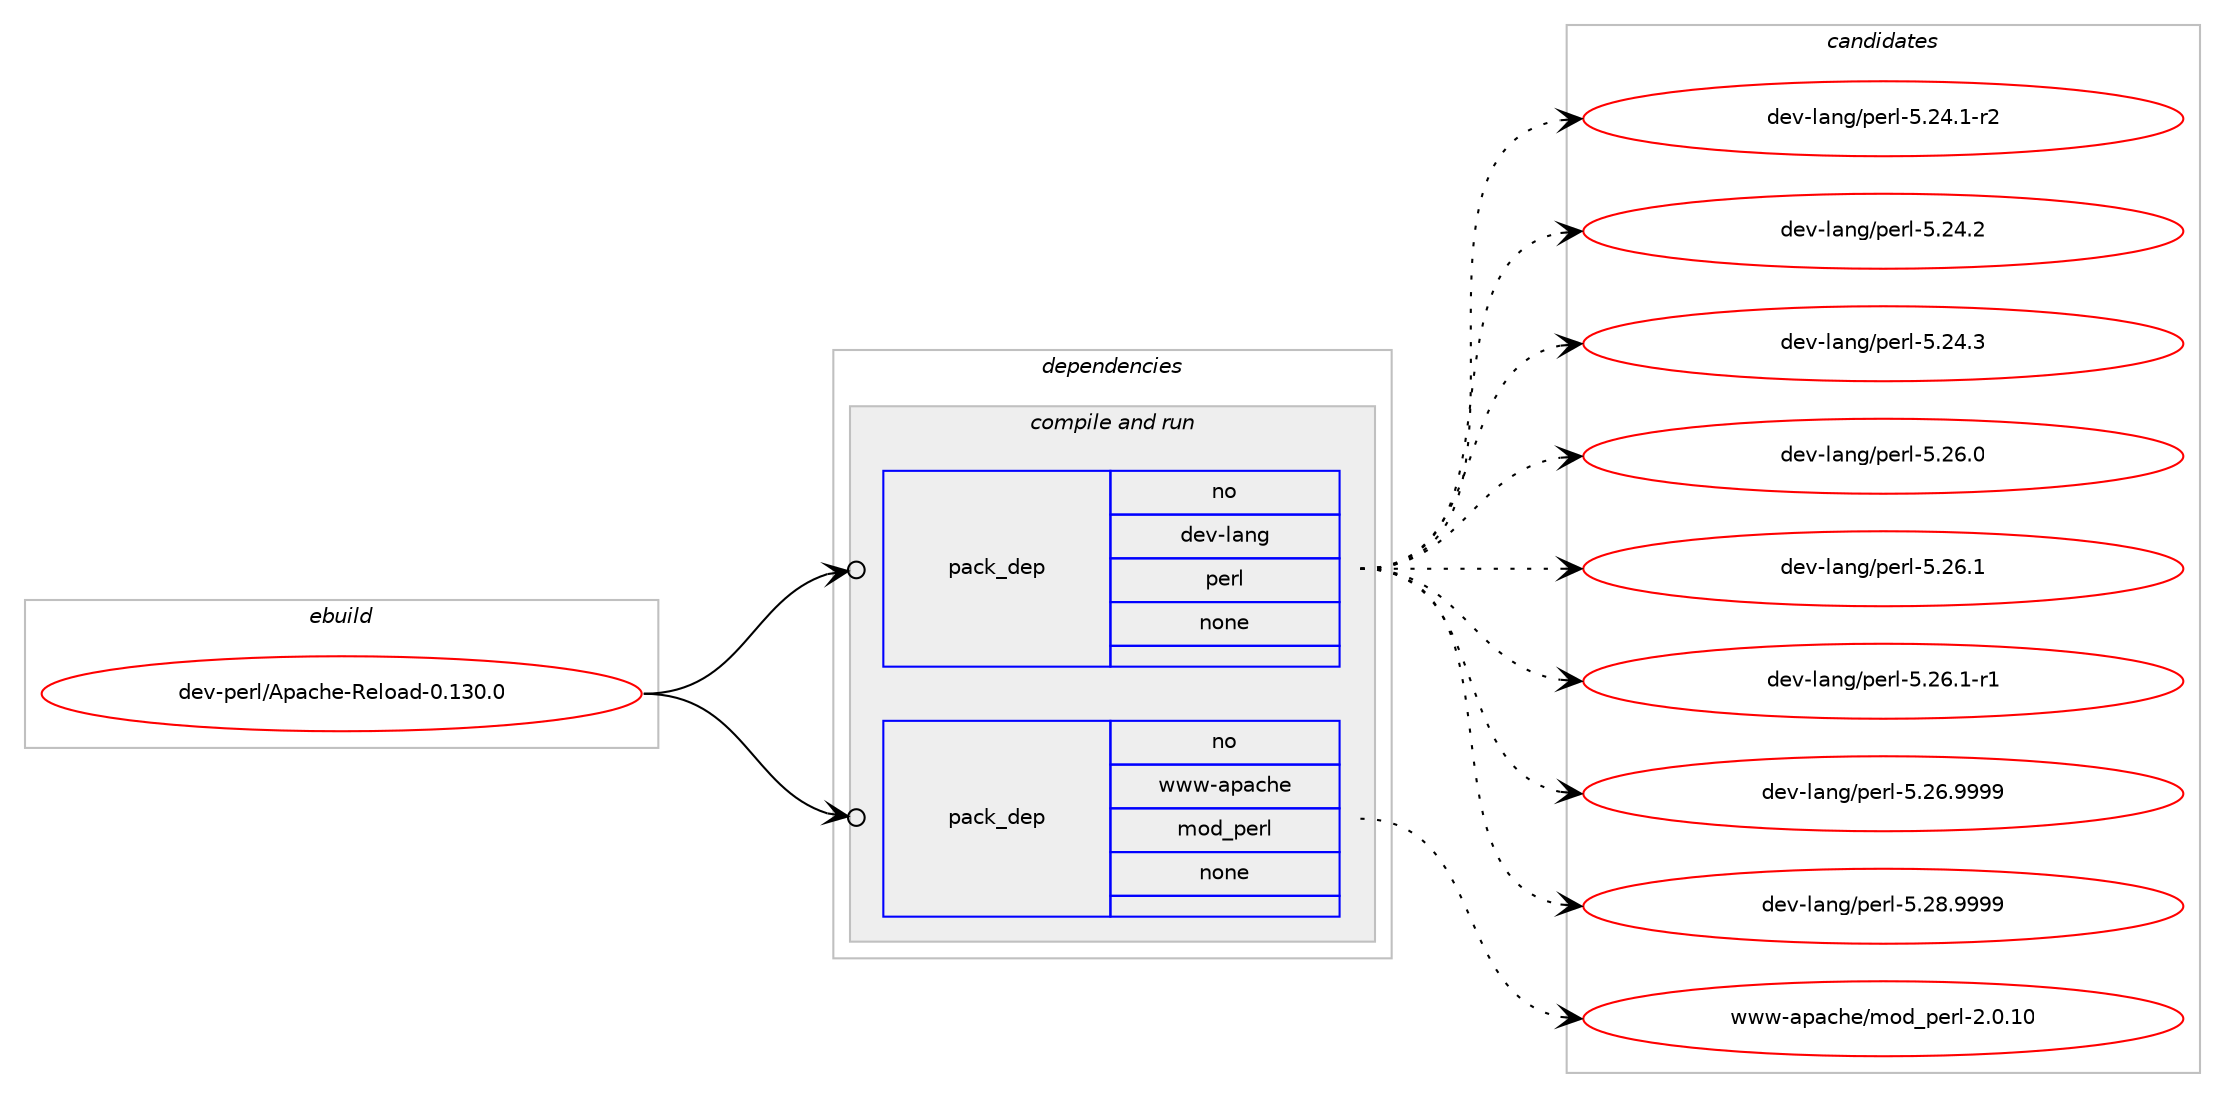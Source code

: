 digraph prolog {

# *************
# Graph options
# *************

newrank=true;
concentrate=true;
compound=true;
graph [rankdir=LR,fontname=Helvetica,fontsize=10,ranksep=1.5];#, ranksep=2.5, nodesep=0.2];
edge  [arrowhead=vee];
node  [fontname=Helvetica,fontsize=10];

# **********
# The ebuild
# **********

subgraph cluster_leftcol {
color=gray;
rank=same;
label=<<i>ebuild</i>>;
id [label="dev-perl/Apache-Reload-0.130.0", color=red, width=4, href="../dev-perl/Apache-Reload-0.130.0.svg"];
}

# ****************
# The dependencies
# ****************

subgraph cluster_midcol {
color=gray;
label=<<i>dependencies</i>>;
subgraph cluster_compile {
fillcolor="#eeeeee";
style=filled;
label=<<i>compile</i>>;
}
subgraph cluster_compileandrun {
fillcolor="#eeeeee";
style=filled;
label=<<i>compile and run</i>>;
subgraph pack94243 {
dependency124538 [label=<<TABLE BORDER="0" CELLBORDER="1" CELLSPACING="0" CELLPADDING="4" WIDTH="220"><TR><TD ROWSPAN="6" CELLPADDING="30">pack_dep</TD></TR><TR><TD WIDTH="110">no</TD></TR><TR><TD>dev-lang</TD></TR><TR><TD>perl</TD></TR><TR><TD>none</TD></TR><TR><TD></TD></TR></TABLE>>, shape=none, color=blue];
}
id:e -> dependency124538:w [weight=20,style="solid",arrowhead="odotvee"];
subgraph pack94244 {
dependency124539 [label=<<TABLE BORDER="0" CELLBORDER="1" CELLSPACING="0" CELLPADDING="4" WIDTH="220"><TR><TD ROWSPAN="6" CELLPADDING="30">pack_dep</TD></TR><TR><TD WIDTH="110">no</TD></TR><TR><TD>www-apache</TD></TR><TR><TD>mod_perl</TD></TR><TR><TD>none</TD></TR><TR><TD></TD></TR></TABLE>>, shape=none, color=blue];
}
id:e -> dependency124539:w [weight=20,style="solid",arrowhead="odotvee"];
}
subgraph cluster_run {
fillcolor="#eeeeee";
style=filled;
label=<<i>run</i>>;
}
}

# **************
# The candidates
# **************

subgraph cluster_choices {
rank=same;
color=gray;
label=<<i>candidates</i>>;

subgraph choice94243 {
color=black;
nodesep=1;
choice100101118451089711010347112101114108455346505246494511450 [label="dev-lang/perl-5.24.1-r2", color=red, width=4,href="../dev-lang/perl-5.24.1-r2.svg"];
choice10010111845108971101034711210111410845534650524650 [label="dev-lang/perl-5.24.2", color=red, width=4,href="../dev-lang/perl-5.24.2.svg"];
choice10010111845108971101034711210111410845534650524651 [label="dev-lang/perl-5.24.3", color=red, width=4,href="../dev-lang/perl-5.24.3.svg"];
choice10010111845108971101034711210111410845534650544648 [label="dev-lang/perl-5.26.0", color=red, width=4,href="../dev-lang/perl-5.26.0.svg"];
choice10010111845108971101034711210111410845534650544649 [label="dev-lang/perl-5.26.1", color=red, width=4,href="../dev-lang/perl-5.26.1.svg"];
choice100101118451089711010347112101114108455346505446494511449 [label="dev-lang/perl-5.26.1-r1", color=red, width=4,href="../dev-lang/perl-5.26.1-r1.svg"];
choice10010111845108971101034711210111410845534650544657575757 [label="dev-lang/perl-5.26.9999", color=red, width=4,href="../dev-lang/perl-5.26.9999.svg"];
choice10010111845108971101034711210111410845534650564657575757 [label="dev-lang/perl-5.28.9999", color=red, width=4,href="../dev-lang/perl-5.28.9999.svg"];
dependency124538:e -> choice100101118451089711010347112101114108455346505246494511450:w [style=dotted,weight="100"];
dependency124538:e -> choice10010111845108971101034711210111410845534650524650:w [style=dotted,weight="100"];
dependency124538:e -> choice10010111845108971101034711210111410845534650524651:w [style=dotted,weight="100"];
dependency124538:e -> choice10010111845108971101034711210111410845534650544648:w [style=dotted,weight="100"];
dependency124538:e -> choice10010111845108971101034711210111410845534650544649:w [style=dotted,weight="100"];
dependency124538:e -> choice100101118451089711010347112101114108455346505446494511449:w [style=dotted,weight="100"];
dependency124538:e -> choice10010111845108971101034711210111410845534650544657575757:w [style=dotted,weight="100"];
dependency124538:e -> choice10010111845108971101034711210111410845534650564657575757:w [style=dotted,weight="100"];
}
subgraph choice94244 {
color=black;
nodesep=1;
choice11911911945971129799104101471091111009511210111410845504648464948 [label="www-apache/mod_perl-2.0.10", color=red, width=4,href="../www-apache/mod_perl-2.0.10.svg"];
dependency124539:e -> choice11911911945971129799104101471091111009511210111410845504648464948:w [style=dotted,weight="100"];
}
}

}
